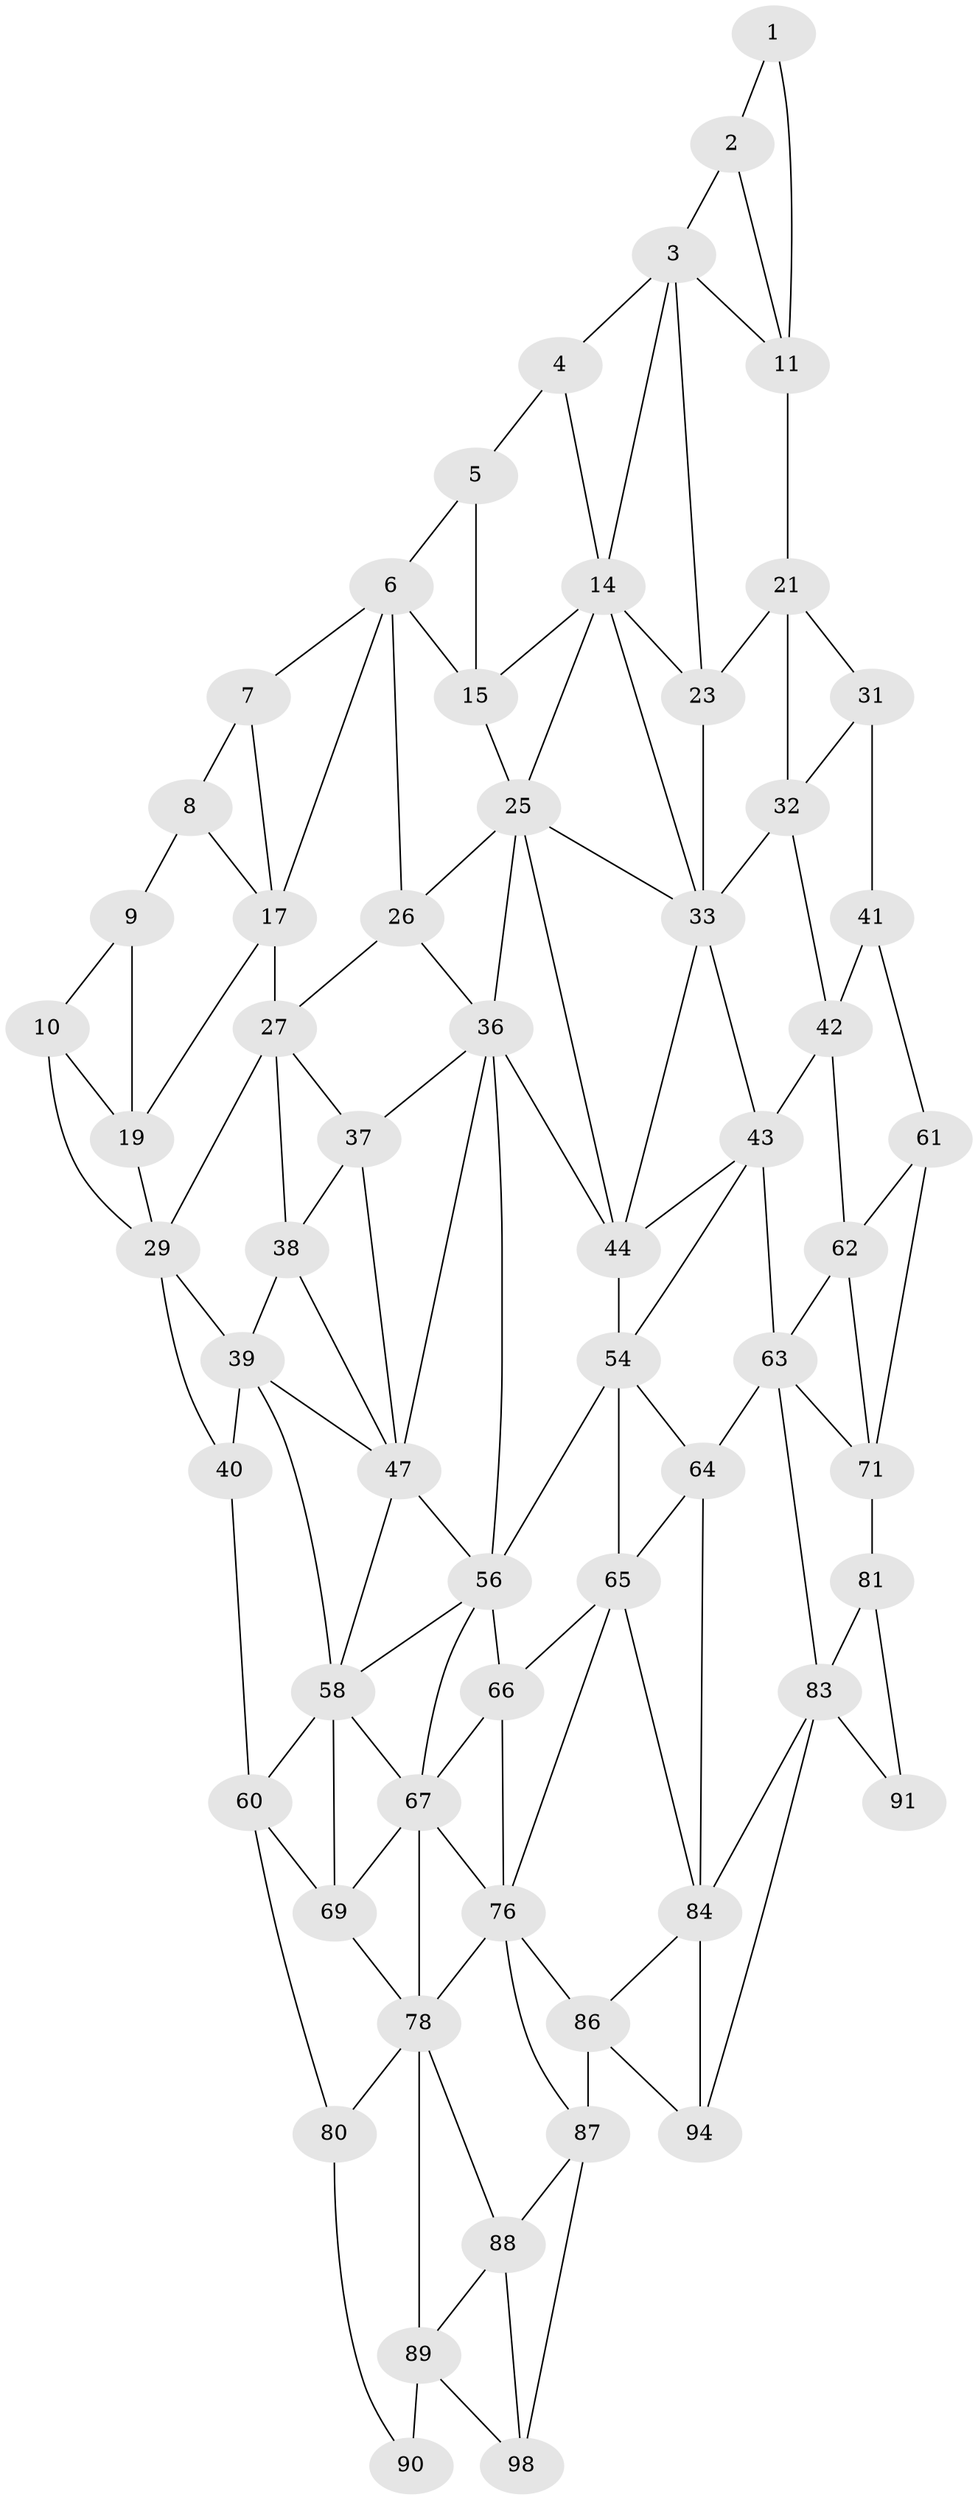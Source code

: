 // original degree distribution, {2: 0.04, 3: 0.32, 4: 0.64}
// Generated by graph-tools (version 1.1) at 2025/38/02/21/25 10:38:57]
// undirected, 61 vertices, 128 edges
graph export_dot {
graph [start="1"]
  node [color=gray90,style=filled];
  1;
  2;
  3 [super="+13"];
  4;
  5;
  6 [super="+16"];
  7;
  8;
  9;
  10 [super="+20"];
  11 [super="+12"];
  14 [super="+24"];
  15;
  17 [super="+18"];
  19;
  21 [super="+22"];
  23;
  25 [super="+35"];
  26;
  27 [super="+28"];
  29 [super="+30"];
  31;
  32;
  33 [super="+34"];
  36 [super="+46"];
  37;
  38;
  39 [super="+49"];
  40 [super="+50"];
  41 [super="+51"];
  42 [super="+52"];
  43 [super="+53"];
  44 [super="+45"];
  47 [super="+48"];
  54 [super="+55"];
  56 [super="+57"];
  58 [super="+59"];
  60 [super="+70"];
  61;
  62;
  63 [super="+73"];
  64 [super="+74"];
  65 [super="+75"];
  66;
  67 [super="+68"];
  69;
  71 [super="+72"];
  76 [super="+77"];
  78 [super="+79"];
  80;
  81 [super="+82"];
  83 [super="+93"];
  84 [super="+85"];
  86 [super="+96"];
  87 [super="+97"];
  88;
  89 [super="+99"];
  90 [super="+100"];
  91 [super="+92"];
  94 [super="+95"];
  98;
  1 -- 11;
  1 -- 2;
  2 -- 3;
  2 -- 11;
  3 -- 4;
  3 -- 11;
  3 -- 14;
  3 -- 23;
  4 -- 14;
  4 -- 5;
  5 -- 15;
  5 -- 6;
  6 -- 7;
  6 -- 17;
  6 -- 26;
  6 -- 15;
  7 -- 17;
  7 -- 8;
  8 -- 9;
  8 -- 17;
  9 -- 19;
  9 -- 10;
  10 -- 19;
  10 -- 29;
  11 -- 21 [weight=2];
  14 -- 15;
  14 -- 25;
  14 -- 33;
  14 -- 23;
  15 -- 25;
  17 -- 27 [weight=2];
  17 -- 19;
  19 -- 29;
  21 -- 31;
  21 -- 32;
  21 -- 23;
  23 -- 33;
  25 -- 26;
  25 -- 36;
  25 -- 33;
  25 -- 44;
  26 -- 36;
  26 -- 27;
  27 -- 37;
  27 -- 29;
  27 -- 38;
  29 -- 39;
  29 -- 40;
  31 -- 41;
  31 -- 32;
  32 -- 42;
  32 -- 33;
  33 -- 43;
  33 -- 44;
  36 -- 37;
  36 -- 56;
  36 -- 47;
  36 -- 44;
  37 -- 47;
  37 -- 38;
  38 -- 39;
  38 -- 47;
  39 -- 40 [weight=2];
  39 -- 47;
  39 -- 58;
  40 -- 60;
  41 -- 42 [weight=2];
  41 -- 61;
  42 -- 43 [weight=2];
  42 -- 62;
  43 -- 44;
  43 -- 54;
  43 -- 63;
  44 -- 54 [weight=2];
  47 -- 56;
  47 -- 58;
  54 -- 64;
  54 -- 56;
  54 -- 65;
  56 -- 66;
  56 -- 58;
  56 -- 67;
  58 -- 60;
  58 -- 69;
  58 -- 67;
  60 -- 80;
  60 -- 69;
  61 -- 71;
  61 -- 62;
  62 -- 63;
  62 -- 71;
  63 -- 64 [weight=2];
  63 -- 83;
  63 -- 71;
  64 -- 65 [weight=2];
  64 -- 84;
  65 -- 66;
  65 -- 76;
  65 -- 84;
  66 -- 76;
  66 -- 67;
  67 -- 76;
  67 -- 69;
  67 -- 78;
  69 -- 78;
  71 -- 81 [weight=2];
  76 -- 86;
  76 -- 78;
  76 -- 87;
  78 -- 88;
  78 -- 80;
  78 -- 89;
  80 -- 90;
  81 -- 91 [weight=2];
  81 -- 83;
  83 -- 84;
  83 -- 94;
  83 -- 91;
  84 -- 94 [weight=2];
  84 -- 86;
  86 -- 87 [weight=2];
  86 -- 94;
  87 -- 88;
  87 -- 98;
  88 -- 98;
  88 -- 89;
  89 -- 90 [weight=2];
  89 -- 98;
}
